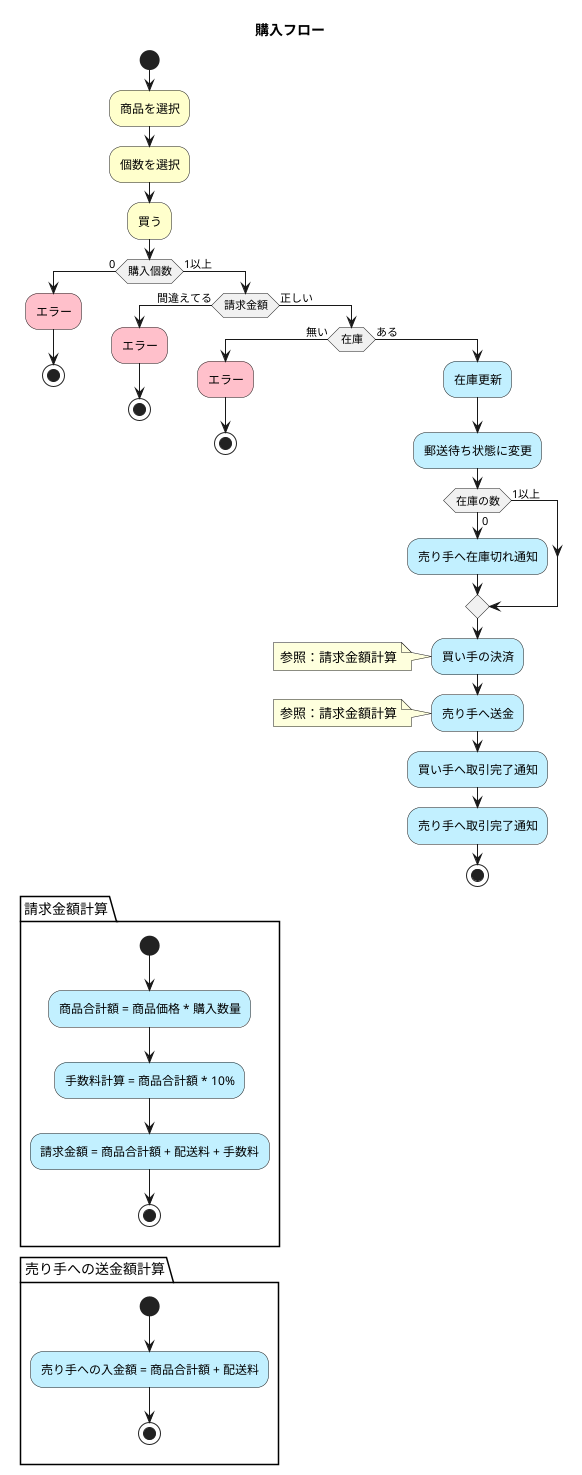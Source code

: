 @startuml
title 購入フロー

start
#business:商品を選択;
#business:個数を選択;
#business:買う;
if (購入個数) then (0)
    #pink:エラー;
    stop
else (1以上)
    if (請求金額) is (間違えてる) then
        #pink:エラー;
        stop
    else (正しい)
        if (在庫) is (無い) then
            #pink:エラー;
            stop
        else (ある)
            #application:在庫更新;
            #application:郵送待ち状態に変更;
            if (在庫の数) is (0) then
                #application:売り手へ在庫切れ通知;
            else (1以上)
            endif
            #application:買い手の決済;
            note left: 参照：請求金額計算
            #application:売り手へ送金;
            note left: 参照：請求金額計算
            #application:買い手へ取引完了通知;
            #application:売り手へ取引完了通知;
            stop
        endif
    endif
endif

package 請求金額計算 {
    start
    #application:商品合計額 = 商品価格 * 購入数量;
    #application:手数料計算 = 商品合計額 * 10%;
    #application:請求金額 = 商品合計額 + 配送料 + 手数料;
    stop
}

package 売り手への送金額計算 {
    start
    #application:売り手への入金額 = 商品合計額 + 配送料;
    stop
}

@enduml
